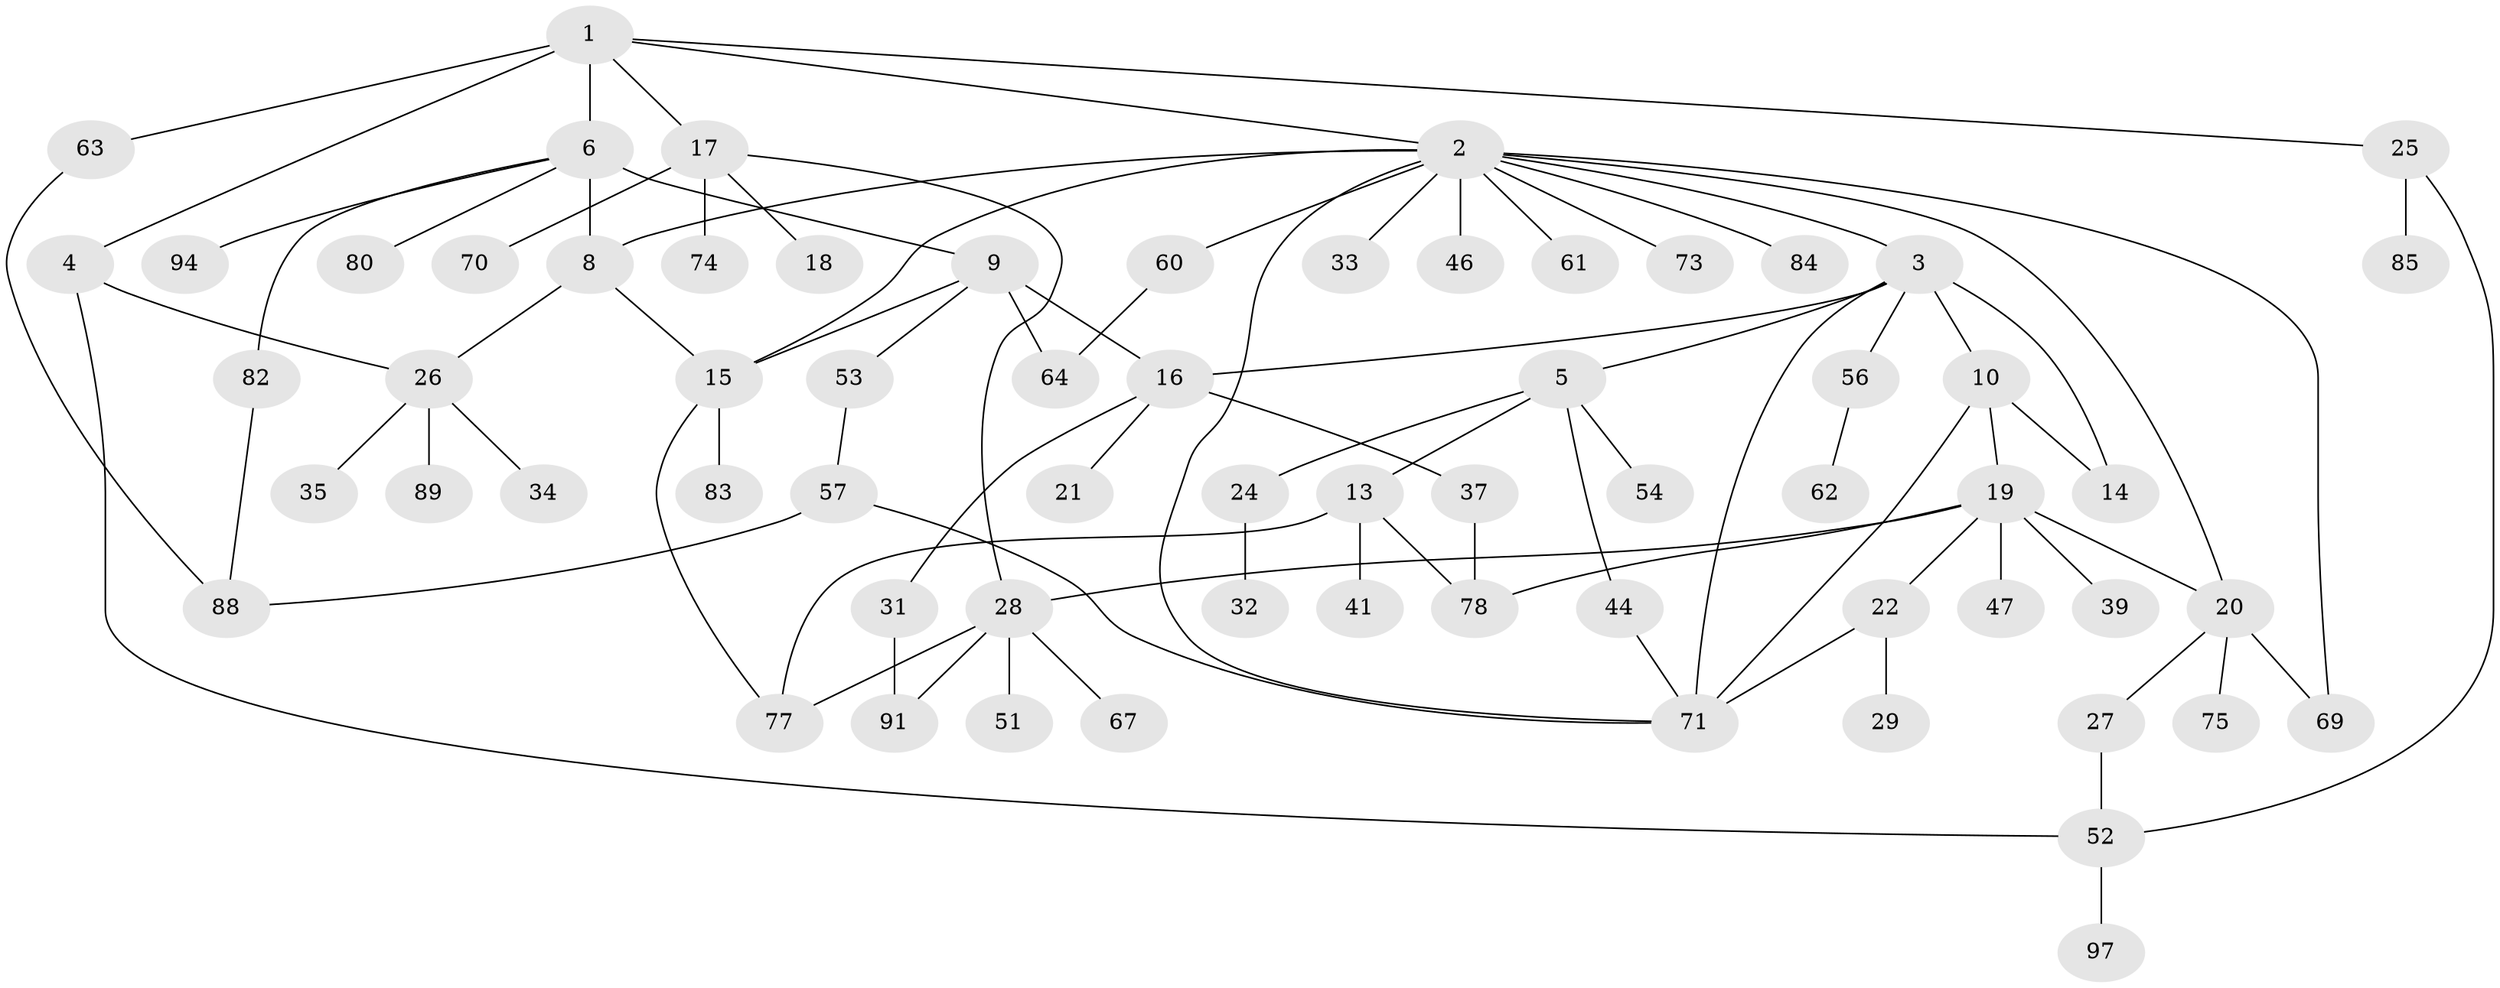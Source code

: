 // original degree distribution, {4: 0.12, 11: 0.01, 6: 0.02, 3: 0.22, 7: 0.01, 5: 0.04, 2: 0.21, 8: 0.01, 1: 0.36}
// Generated by graph-tools (version 1.1) at 2025/11/02/21/25 10:11:06]
// undirected, 66 vertices, 89 edges
graph export_dot {
graph [start="1"]
  node [color=gray90,style=filled];
  1 [super="+7"];
  2 [super="+45"];
  3 [super="+50"];
  4;
  5 [super="+11"];
  6 [super="+72"];
  8 [super="+48"];
  9 [super="+12"];
  10 [super="+86"];
  13 [super="+23"];
  14 [super="+79"];
  15 [super="+42"];
  16 [super="+49"];
  17 [super="+55"];
  18 [super="+36"];
  19 [super="+43"];
  20 [super="+40"];
  21;
  22 [super="+38"];
  24;
  25 [super="+59"];
  26 [super="+30"];
  27;
  28 [super="+99"];
  29;
  31 [super="+58"];
  32 [super="+65"];
  33;
  34;
  35;
  37 [super="+81"];
  39;
  41;
  44 [super="+68"];
  46;
  47 [super="+93"];
  51;
  52 [super="+92"];
  53;
  54;
  56 [super="+66"];
  57;
  60 [super="+87"];
  61;
  62;
  63;
  64 [super="+90"];
  67;
  69;
  70;
  71 [super="+76"];
  73;
  74;
  75;
  77 [super="+96"];
  78;
  80;
  82 [super="+100"];
  83;
  84;
  85 [super="+98"];
  88 [super="+95"];
  89;
  91;
  94;
  97;
  1 -- 2;
  1 -- 4;
  1 -- 6 [weight=2];
  1 -- 17;
  1 -- 25;
  1 -- 63;
  2 -- 3;
  2 -- 20;
  2 -- 33;
  2 -- 46;
  2 -- 69;
  2 -- 73;
  2 -- 84;
  2 -- 71;
  2 -- 15;
  2 -- 8;
  2 -- 60;
  2 -- 61;
  3 -- 5;
  3 -- 10;
  3 -- 14;
  3 -- 16;
  3 -- 56;
  3 -- 71;
  4 -- 52;
  4 -- 26;
  5 -- 44;
  5 -- 24;
  5 -- 13;
  5 -- 54;
  6 -- 8 [weight=2];
  6 -- 9;
  6 -- 82;
  6 -- 94;
  6 -- 80;
  8 -- 26;
  8 -- 15;
  9 -- 16;
  9 -- 64;
  9 -- 53;
  9 -- 15;
  10 -- 14;
  10 -- 19;
  10 -- 71;
  13 -- 41;
  13 -- 78;
  13 -- 77;
  15 -- 83;
  15 -- 77;
  16 -- 21;
  16 -- 31;
  16 -- 37;
  17 -- 18;
  17 -- 74;
  17 -- 70;
  17 -- 28;
  19 -- 22;
  19 -- 28;
  19 -- 39;
  19 -- 47;
  19 -- 78;
  19 -- 20;
  20 -- 27;
  20 -- 75;
  20 -- 69;
  22 -- 29;
  22 -- 71;
  24 -- 32;
  25 -- 85;
  25 -- 52;
  26 -- 89;
  26 -- 35;
  26 -- 34;
  27 -- 52;
  28 -- 51;
  28 -- 67;
  28 -- 91;
  28 -- 77;
  31 -- 91;
  37 -- 78;
  44 -- 71;
  52 -- 97;
  53 -- 57;
  56 -- 62;
  57 -- 88;
  57 -- 71;
  60 -- 64;
  63 -- 88;
  82 -- 88;
}
